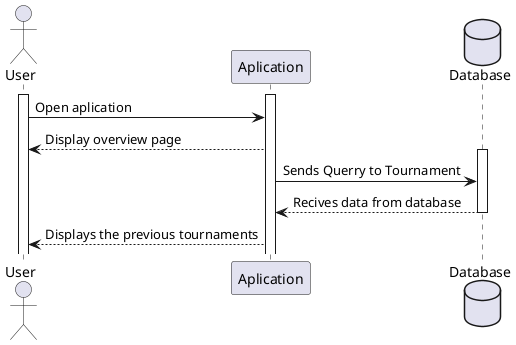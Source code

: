 @startuml SequenceOpen 

actor User as U
participant Aplication as A
database Database as D

activate U
activate A

U->A: Open aplication
A-->U:Display overview page
activate D
A->D: Sends Querry to Tournament
D-->A: Recives data from database
deactivate D
A-->U: Displays the previous tournaments






@endumel